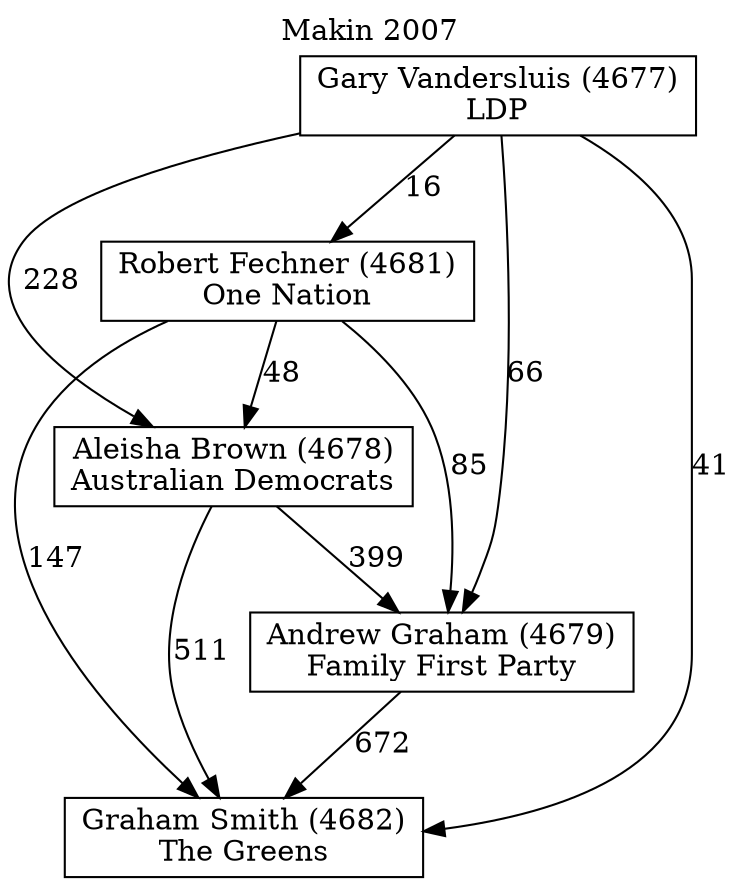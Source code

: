 // House preference flow
digraph "Graham Smith (4682)_Makin_2007" {
	graph [label="Makin 2007" labelloc=t mclimit=10]
	node [shape=box]
	"Aleisha Brown (4678)" [label="Aleisha Brown (4678)
Australian Democrats"]
	"Andrew Graham (4679)" [label="Andrew Graham (4679)
Family First Party"]
	"Gary Vandersluis (4677)" [label="Gary Vandersluis (4677)
LDP"]
	"Graham Smith (4682)" [label="Graham Smith (4682)
The Greens"]
	"Robert Fechner (4681)" [label="Robert Fechner (4681)
One Nation"]
	"Aleisha Brown (4678)" -> "Andrew Graham (4679)" [label=399]
	"Aleisha Brown (4678)" -> "Graham Smith (4682)" [label=511]
	"Andrew Graham (4679)" -> "Graham Smith (4682)" [label=672]
	"Gary Vandersluis (4677)" -> "Aleisha Brown (4678)" [label=228]
	"Gary Vandersluis (4677)" -> "Andrew Graham (4679)" [label=66]
	"Gary Vandersluis (4677)" -> "Graham Smith (4682)" [label=41]
	"Gary Vandersluis (4677)" -> "Robert Fechner (4681)" [label=16]
	"Robert Fechner (4681)" -> "Aleisha Brown (4678)" [label=48]
	"Robert Fechner (4681)" -> "Andrew Graham (4679)" [label=85]
	"Robert Fechner (4681)" -> "Graham Smith (4682)" [label=147]
}
